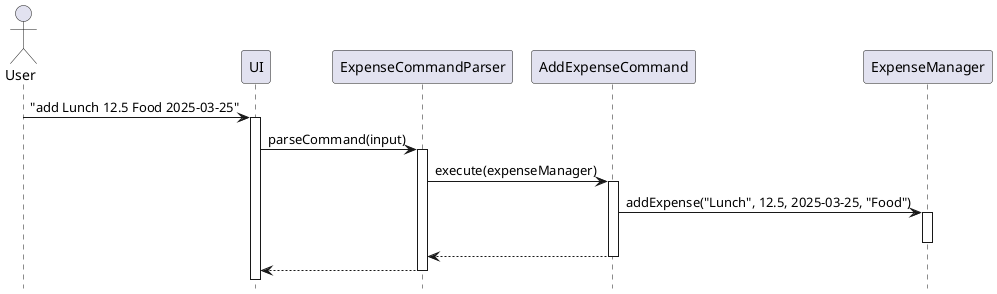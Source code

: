@startuml
actor User
participant UI
participant ExpenseCommandParser
participant AddExpenseCommand
participant ExpenseManager
hide footbox

User -> UI: "add Lunch 12.5 Food 2025-03-25"
activate UI

UI -> ExpenseCommandParser: parseCommand(input)
activate ExpenseCommandParser

ExpenseCommandParser -> AddExpenseCommand: execute(expenseManager)
activate AddExpenseCommand
AddExpenseCommand -> ExpenseManager: addExpense("Lunch", 12.5, 2025-03-25, "Food")
activate ExpenseManager
deactivate ExpenseManager
AddExpenseCommand --> ExpenseCommandParser

deactivate AddExpenseCommand
ExpenseCommandParser --> UI
deactivate ExpenseCommandParser

@enduml
